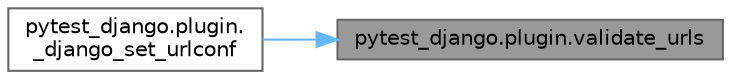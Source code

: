 digraph "pytest_django.plugin.validate_urls"
{
 // LATEX_PDF_SIZE
  bgcolor="transparent";
  edge [fontname=Helvetica,fontsize=10,labelfontname=Helvetica,labelfontsize=10];
  node [fontname=Helvetica,fontsize=10,shape=box,height=0.2,width=0.4];
  rankdir="RL";
  Node1 [id="Node000001",label="pytest_django.plugin.validate_urls",height=0.2,width=0.4,color="gray40", fillcolor="grey60", style="filled", fontcolor="black",tooltip=" "];
  Node1 -> Node2 [id="edge1_Node000001_Node000002",dir="back",color="steelblue1",style="solid",tooltip=" "];
  Node2 [id="Node000002",label="pytest_django.plugin.\l_django_set_urlconf",height=0.2,width=0.4,color="grey40", fillcolor="white", style="filled",URL="$namespacepytest__django_1_1plugin.html#a2a4e46f19402226c04963886ed87b938",tooltip=" "];
}
